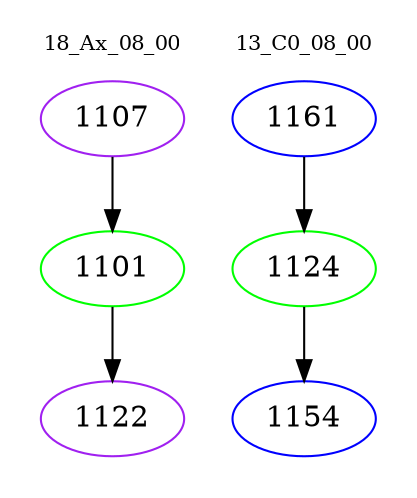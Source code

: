 digraph{
subgraph cluster_0 {
color = white
label = "18_Ax_08_00";
fontsize=10;
T0_1107 [label="1107", color="purple"]
T0_1107 -> T0_1101 [color="black"]
T0_1101 [label="1101", color="green"]
T0_1101 -> T0_1122 [color="black"]
T0_1122 [label="1122", color="purple"]
}
subgraph cluster_1 {
color = white
label = "13_C0_08_00";
fontsize=10;
T1_1161 [label="1161", color="blue"]
T1_1161 -> T1_1124 [color="black"]
T1_1124 [label="1124", color="green"]
T1_1124 -> T1_1154 [color="black"]
T1_1154 [label="1154", color="blue"]
}
}
